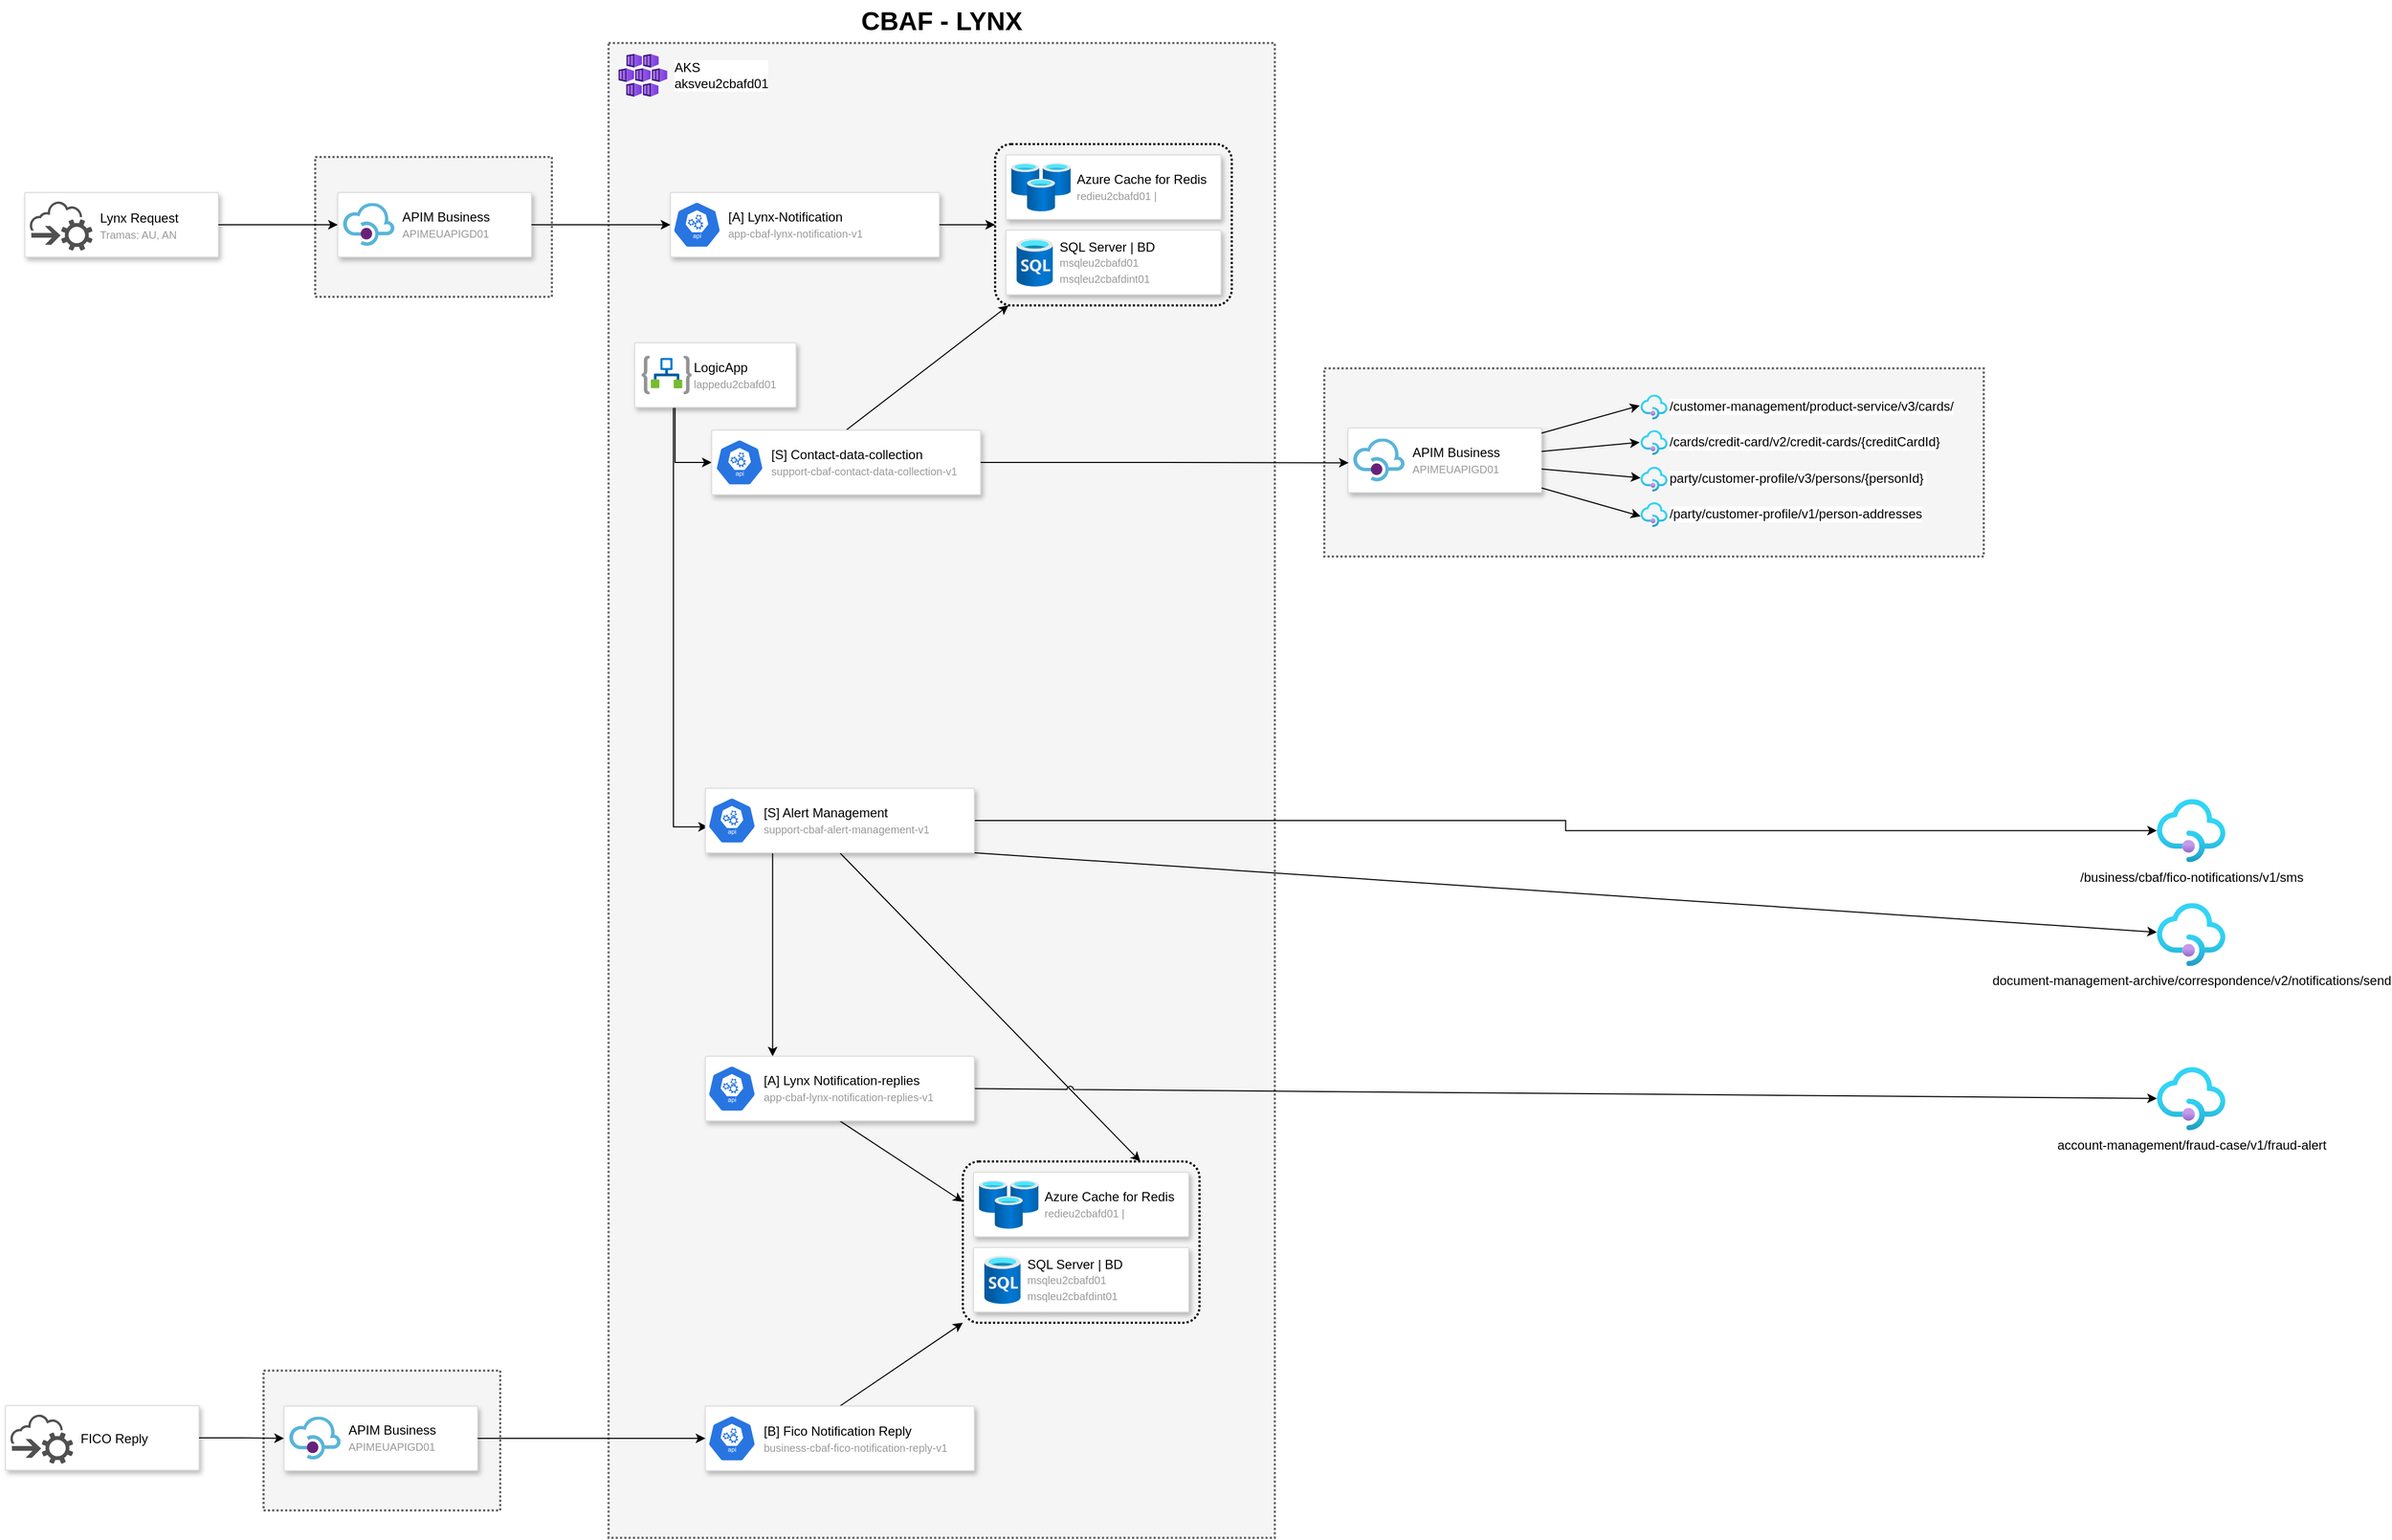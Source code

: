 <mxfile version="14.9.7" type="github">
  <diagram id="WI9T0HZ2pTsCkuznbFz-" name="Page-1">
    <mxGraphModel dx="1380" dy="753" grid="1" gridSize="10" guides="1" tooltips="1" connect="1" arrows="1" fold="1" page="1" pageScale="1" pageWidth="1169" pageHeight="827" math="0" shadow="0">
      <root>
        <mxCell id="0" />
        <mxCell id="1" parent="0" />
        <mxCell id="G3yYhMuejMaAfneqyuiL-28" value="" style="rounded=0;arcSize=10;dashed=1;fillColor=#f5f5f5;dashPattern=1 1;strokeWidth=2;strokeColor=#666666;fontColor=#333333;" vertex="1" parent="1">
          <mxGeometry x="1226" y="342.5" width="613" height="175" as="geometry" />
        </mxCell>
        <mxCell id="HTBWJPI-Xw0OWPGAoJOs-42" value="" style="rounded=0;arcSize=10;dashed=1;fillColor=#f5f5f5;dashPattern=1 1;strokeWidth=2;strokeColor=#666666;fontColor=#333333;" parent="1" vertex="1">
          <mxGeometry x="560.69" y="40" width="619.31" height="1390" as="geometry" />
        </mxCell>
        <mxCell id="VuLLu9dW_jVu6zIDgU6a-3" value="" style="rounded=0;arcSize=10;dashed=1;fillColor=#f5f5f5;dashPattern=1 1;strokeWidth=2;strokeColor=#666666;fontColor=#333333;" parent="1" vertex="1">
          <mxGeometry x="288" y="146" width="220" height="130" as="geometry" />
        </mxCell>
        <mxCell id="HTBWJPI-Xw0OWPGAoJOs-2" style="edgeStyle=orthogonalEdgeStyle;rounded=0;orthogonalLoop=1;jettySize=auto;html=1;entryX=0;entryY=0.5;entryDx=0;entryDy=0;exitX=0.25;exitY=1;exitDx=0;exitDy=0;" parent="1" source="cYQGMGTK55NSJaOS7iGO-19" target="cYQGMGTK55NSJaOS7iGO-5" edge="1">
          <mxGeometry relative="1" as="geometry">
            <mxPoint x="623" y="370.69" as="sourcePoint" />
            <mxPoint x="753.2" y="413.66" as="targetPoint" />
          </mxGeometry>
        </mxCell>
        <mxCell id="HTBWJPI-Xw0OWPGAoJOs-15" style="edgeStyle=orthogonalEdgeStyle;rounded=0;orthogonalLoop=1;jettySize=auto;html=1;entryX=0.005;entryY=0.63;entryDx=0;entryDy=0;entryPerimeter=0;exitX=0.25;exitY=1;exitDx=0;exitDy=0;" parent="1" source="cYQGMGTK55NSJaOS7iGO-19" target="cYQGMGTK55NSJaOS7iGO-9" edge="1">
          <mxGeometry relative="1" as="geometry">
            <Array as="points">
              <mxPoint x="621" y="379" />
              <mxPoint x="621" y="769" />
            </Array>
            <mxPoint x="621" y="370.69" as="sourcePoint" />
            <mxPoint x="721" y="762" as="targetPoint" />
          </mxGeometry>
        </mxCell>
        <mxCell id="HTBWJPI-Xw0OWPGAoJOs-17" style="edgeStyle=orthogonalEdgeStyle;rounded=0;orthogonalLoop=1;jettySize=auto;html=1;exitX=1;exitY=0.5;exitDx=0;exitDy=0;" parent="1" source="cYQGMGTK55NSJaOS7iGO-8" target="HTBWJPI-Xw0OWPGAoJOs-14" edge="1">
          <mxGeometry relative="1" as="geometry">
            <mxPoint x="785.38" y="762" as="sourcePoint" />
          </mxGeometry>
        </mxCell>
        <mxCell id="HTBWJPI-Xw0OWPGAoJOs-18" style="rounded=0;orthogonalLoop=1;jettySize=auto;html=1;exitX=1;exitY=1;exitDx=0;exitDy=0;" parent="1" source="cYQGMGTK55NSJaOS7iGO-8" target="HTBWJPI-Xw0OWPGAoJOs-16" edge="1">
          <mxGeometry relative="1" as="geometry">
            <mxPoint x="785.38" y="768.656" as="sourcePoint" />
          </mxGeometry>
        </mxCell>
        <mxCell id="HTBWJPI-Xw0OWPGAoJOs-19" style="edgeStyle=none;rounded=0;orthogonalLoop=1;jettySize=auto;html=1;exitX=0.25;exitY=1;exitDx=0;exitDy=0;entryX=0.25;entryY=0;entryDx=0;entryDy=0;" parent="1" source="cYQGMGTK55NSJaOS7iGO-8" target="cYQGMGTK55NSJaOS7iGO-13" edge="1">
          <mxGeometry relative="1" as="geometry">
            <mxPoint x="753.19" y="789" as="sourcePoint" />
            <mxPoint x="720" y="987" as="targetPoint" />
          </mxGeometry>
        </mxCell>
        <mxCell id="HTBWJPI-Xw0OWPGAoJOs-29" style="edgeStyle=none;rounded=0;jumpStyle=arc;orthogonalLoop=1;jettySize=auto;html=1;entryX=0.75;entryY=0;entryDx=0;entryDy=0;exitX=0.5;exitY=1;exitDx=0;exitDy=0;" parent="1" source="cYQGMGTK55NSJaOS7iGO-8" target="vDqZT1Ot-bRQGCFCKG4W-2" edge="1">
          <mxGeometry relative="1" as="geometry">
            <mxPoint x="767.401" y="789" as="sourcePoint" />
            <mxPoint x="920.565" y="1080" as="targetPoint" />
          </mxGeometry>
        </mxCell>
        <mxCell id="HTBWJPI-Xw0OWPGAoJOs-33" style="edgeStyle=none;rounded=0;jumpStyle=arc;orthogonalLoop=1;jettySize=auto;html=1;entryX=0;entryY=0.25;entryDx=0;entryDy=0;exitX=0.5;exitY=1;exitDx=0;exitDy=0;" parent="1" source="cYQGMGTK55NSJaOS7iGO-13" target="vDqZT1Ot-bRQGCFCKG4W-2" edge="1">
          <mxGeometry relative="1" as="geometry">
            <mxPoint x="785.194" y="1041" as="sourcePoint" />
            <mxPoint x="890.69" y="1130" as="targetPoint" />
          </mxGeometry>
        </mxCell>
        <mxCell id="HTBWJPI-Xw0OWPGAoJOs-35" style="edgeStyle=none;rounded=0;jumpStyle=arc;orthogonalLoop=1;jettySize=auto;html=1;exitX=1;exitY=0.5;exitDx=0;exitDy=0;" parent="1" source="cYQGMGTK55NSJaOS7iGO-13" target="HTBWJPI-Xw0OWPGAoJOs-34" edge="1">
          <mxGeometry relative="1" as="geometry">
            <mxPoint x="785.38" y="1013.839" as="sourcePoint" />
          </mxGeometry>
        </mxCell>
        <mxCell id="HTBWJPI-Xw0OWPGAoJOs-28" style="edgeStyle=none;rounded=0;jumpStyle=arc;orthogonalLoop=1;jettySize=auto;html=1;exitX=0.5;exitY=0;exitDx=0;exitDy=0;" parent="1" source="cYQGMGTK55NSJaOS7iGO-5" target="HTBWJPI-Xw0OWPGAoJOs-20" edge="1">
          <mxGeometry relative="1" as="geometry">
            <mxPoint x="774.254" y="413.66" as="sourcePoint" />
          </mxGeometry>
        </mxCell>
        <mxCell id="HTBWJPI-Xw0OWPGAoJOs-20" value="" style="rounded=1;arcSize=10;dashed=1;fillColor=none;gradientColor=none;dashPattern=1 1;strokeWidth=2;" parent="1" vertex="1">
          <mxGeometry x="920" y="134" width="220" height="150" as="geometry" />
        </mxCell>
        <mxCell id="HTBWJPI-Xw0OWPGAoJOs-5" value="/customer-management/product-service/v3/cards/" style="aspect=fixed;html=1;points=[];align=left;image;fontSize=12;image=img/lib/azure2/app_services/API_Management_Services.svg;labelPosition=right;verticalLabelPosition=middle;verticalAlign=middle;" parent="1" vertex="1">
          <mxGeometry x="1520" y="366.92" width="25" height="23.07" as="geometry" />
        </mxCell>
        <mxCell id="HTBWJPI-Xw0OWPGAoJOs-6" value="/cards/credit-card/v2/credit-cards/{creditCardId}" style="aspect=fixed;html=1;points=[];align=left;image;fontSize=12;image=img/lib/azure2/app_services/API_Management_Services.svg;labelPosition=right;verticalLabelPosition=middle;verticalAlign=middle;" parent="1" vertex="1">
          <mxGeometry x="1520" y="399.92" width="25" height="23.07" as="geometry" />
        </mxCell>
        <mxCell id="HTBWJPI-Xw0OWPGAoJOs-7" value="party/customer-profile/v3/persons/{​​​​​personId}&amp;nbsp;" style="aspect=fixed;html=1;points=[];align=left;image;fontSize=12;image=img/lib/azure2/app_services/API_Management_Services.svg;labelPosition=right;verticalLabelPosition=middle;verticalAlign=middle;" parent="1" vertex="1">
          <mxGeometry x="1520" y="433.92" width="25" height="23.08" as="geometry" />
        </mxCell>
        <mxCell id="HTBWJPI-Xw0OWPGAoJOs-8" value="/party/customer-profile/v1/person-addresses" style="aspect=fixed;html=1;points=[];align=left;image;fontSize=12;image=img/lib/azure2/app_services/API_Management_Services.svg;labelPosition=right;verticalLabelPosition=middle;verticalAlign=middle;" parent="1" vertex="1">
          <mxGeometry x="1520" y="466.92" width="25" height="23.08" as="geometry" />
        </mxCell>
        <mxCell id="HTBWJPI-Xw0OWPGAoJOs-14" value="/business/cbaf/fico-notifications/v1/sms" style="aspect=fixed;html=1;points=[];align=center;image;fontSize=12;image=img/lib/azure2/app_services/API_Management_Services.svg;" parent="1" vertex="1">
          <mxGeometry x="2000" y="743" width="63.58" height="58.69" as="geometry" />
        </mxCell>
        <mxCell id="HTBWJPI-Xw0OWPGAoJOs-16" value="document-management-archive/correspondence/v2/notifications/send" style="aspect=fixed;html=1;points=[];align=center;image;fontSize=12;image=img/lib/azure2/app_services/API_Management_Services.svg;" parent="1" vertex="1">
          <mxGeometry x="2000" y="839.69" width="63.58" height="58.69" as="geometry" />
        </mxCell>
        <mxCell id="HTBWJPI-Xw0OWPGAoJOs-34" value="account-management/fraud-case/v1/fraud-alert" style="aspect=fixed;html=1;points=[];align=center;image;fontSize=12;image=img/lib/azure2/app_services/API_Management_Services.svg;" parent="1" vertex="1">
          <mxGeometry x="2000" y="992.31" width="63.58" height="58.69" as="geometry" />
        </mxCell>
        <mxCell id="HTBWJPI-Xw0OWPGAoJOs-41" style="edgeStyle=none;rounded=0;jumpStyle=arc;orthogonalLoop=1;jettySize=auto;html=1;entryX=0;entryY=1;entryDx=0;entryDy=0;exitX=0.5;exitY=0;exitDx=0;exitDy=0;" parent="1" source="cYQGMGTK55NSJaOS7iGO-16" target="vDqZT1Ot-bRQGCFCKG4W-2" edge="1">
          <mxGeometry relative="1" as="geometry">
            <mxPoint x="785.38" y="1311.95" as="sourcePoint" />
            <mxPoint x="890.69" y="1230" as="targetPoint" />
          </mxGeometry>
        </mxCell>
        <mxCell id="HTBWJPI-Xw0OWPGAoJOs-43" value="CBAF - LYNX" style="text;strokeColor=none;fillColor=none;html=1;fontSize=24;fontStyle=1;verticalAlign=middle;align=center;rounded=0;" parent="1" vertex="1">
          <mxGeometry x="560.69" width="619.31" height="40" as="geometry" />
        </mxCell>
        <mxCell id="VuLLu9dW_jVu6zIDgU6a-7" value="AKS&lt;br&gt;aksveu2cbafd01" style="aspect=fixed;html=1;points=[];align=left;image;fontSize=12;image=img/lib/azure2/compute/Kubernetes_Services.svg;labelPosition=right;verticalLabelPosition=middle;verticalAlign=middle;spacingLeft=5;" parent="1" vertex="1">
          <mxGeometry x="570" y="50" width="45.33" height="40" as="geometry" />
        </mxCell>
        <mxCell id="cRt9kAtt2LvQNoC4LiPY-4" value="" style="group" parent="1" vertex="1" connectable="0">
          <mxGeometry x="618.19" y="179" width="250" height="60" as="geometry" />
        </mxCell>
        <mxCell id="cRt9kAtt2LvQNoC4LiPY-1" value="" style="strokeColor=#dddddd;fillColor=#ffffff;shadow=1;strokeWidth=1;rounded=1;absoluteArcSize=1;arcSize=2;fontSize=12;fontColor=#9E9E9E;align=center;html=1;container=0;" parent="cRt9kAtt2LvQNoC4LiPY-4" vertex="1">
          <mxGeometry width="250.0" height="60" as="geometry" />
        </mxCell>
        <mxCell id="VuLLu9dW_jVu6zIDgU6a-4" value="&lt;font color=&quot;#000000&quot;&gt;[A] Lynx-Notification&lt;/font&gt;&lt;br&gt;&lt;font style=&quot;font-size: 10px&quot;&gt;app-cbaf-lynx-notification-v1&lt;/font&gt;" style="dashed=0;whitespace=wrap;fillColor=#2875E2;strokeColor=#ffffff;points=[[0.005,0.63,0],[0.1,0.2,0],[0.9,0.2,0],[0.5,0,0],[0.995,0.63,0],[0.72,0.99,0],[0.5,1,0],[0.28,0.99,0]];shape=mxgraph.kubernetes.icon;prIcon=api;html=1;spacingLeft=5;labelPosition=right;verticalLabelPosition=middle;align=left;verticalAlign=middle;fontColor=#999999;" parent="cRt9kAtt2LvQNoC4LiPY-4" vertex="1">
          <mxGeometry x="2.174" y="7.5" width="45" height="45" as="geometry" />
        </mxCell>
        <mxCell id="cYQGMGTK55NSJaOS7iGO-3" style="edgeStyle=orthogonalEdgeStyle;rounded=0;orthogonalLoop=1;jettySize=auto;html=1;entryX=0;entryY=0.5;entryDx=0;entryDy=0;" parent="1" source="cRt9kAtt2LvQNoC4LiPY-1" target="HTBWJPI-Xw0OWPGAoJOs-20" edge="1">
          <mxGeometry relative="1" as="geometry" />
        </mxCell>
        <mxCell id="cYQGMGTK55NSJaOS7iGO-4" value="" style="group" parent="1" vertex="1" connectable="0">
          <mxGeometry x="656.52" y="400" width="250" height="60" as="geometry" />
        </mxCell>
        <mxCell id="cYQGMGTK55NSJaOS7iGO-5" value="" style="strokeColor=#dddddd;fillColor=#ffffff;shadow=1;strokeWidth=1;rounded=1;absoluteArcSize=1;arcSize=2;fontSize=12;fontColor=#9E9E9E;align=center;html=1;container=0;" parent="cYQGMGTK55NSJaOS7iGO-4" vertex="1">
          <mxGeometry width="250" height="60" as="geometry" />
        </mxCell>
        <mxCell id="cYQGMGTK55NSJaOS7iGO-6" value="&lt;font color=&quot;#000000&quot;&gt;[S] Contact-data-collection&lt;/font&gt;&lt;br&gt;&lt;font style=&quot;font-size: 10px&quot;&gt;support-cbaf-contact-data-collection-v1&lt;/font&gt;" style="dashed=0;whitespace=wrap;fillColor=#2875E2;strokeColor=#ffffff;points=[[0.005,0.63,0],[0.1,0.2,0],[0.9,0.2,0],[0.5,0,0],[0.995,0.63,0],[0.72,0.99,0],[0.5,1,0],[0.28,0.99,0]];shape=mxgraph.kubernetes.icon;prIcon=api;html=1;spacingLeft=5;labelPosition=right;verticalLabelPosition=middle;align=left;verticalAlign=middle;fontColor=#999999;" parent="cYQGMGTK55NSJaOS7iGO-4" vertex="1">
          <mxGeometry x="3.484" y="7.5" width="45" height="45" as="geometry" />
        </mxCell>
        <mxCell id="cYQGMGTK55NSJaOS7iGO-7" value="" style="group" parent="1" vertex="1" connectable="0">
          <mxGeometry x="650.69" y="733" width="250" height="60" as="geometry" />
        </mxCell>
        <mxCell id="cYQGMGTK55NSJaOS7iGO-8" value="" style="strokeColor=#dddddd;fillColor=#ffffff;shadow=1;strokeWidth=1;rounded=1;absoluteArcSize=1;arcSize=2;fontSize=12;fontColor=#9E9E9E;align=center;html=1;container=0;" parent="cYQGMGTK55NSJaOS7iGO-7" vertex="1">
          <mxGeometry width="250" height="60" as="geometry" />
        </mxCell>
        <mxCell id="cYQGMGTK55NSJaOS7iGO-9" value="&lt;font color=&quot;#000000&quot;&gt;[S] Alert Management&lt;/font&gt;&lt;br&gt;&lt;font style=&quot;font-size: 10px&quot;&gt;support-cbaf-alert-management-v1&lt;/font&gt;" style="dashed=0;whitespace=wrap;fillColor=#2875E2;strokeColor=#ffffff;points=[[0.005,0.63,0],[0.1,0.2,0],[0.9,0.2,0],[0.5,0,0],[0.995,0.63,0],[0.72,0.99,0],[0.5,1,0],[0.28,0.99,0]];shape=mxgraph.kubernetes.icon;prIcon=api;html=1;spacingLeft=5;labelPosition=right;verticalLabelPosition=middle;align=left;verticalAlign=middle;fontColor=#999999;" parent="cYQGMGTK55NSJaOS7iGO-7" vertex="1">
          <mxGeometry x="2.174" y="7.5" width="45" height="45" as="geometry" />
        </mxCell>
        <mxCell id="cYQGMGTK55NSJaOS7iGO-12" value="" style="group" parent="1" vertex="1" connectable="0">
          <mxGeometry x="650.69" y="982.31" width="250" height="60" as="geometry" />
        </mxCell>
        <mxCell id="cYQGMGTK55NSJaOS7iGO-13" value="" style="strokeColor=#dddddd;fillColor=#ffffff;shadow=1;strokeWidth=1;rounded=1;absoluteArcSize=1;arcSize=2;fontSize=12;fontColor=#9E9E9E;align=center;html=1;container=0;" parent="cYQGMGTK55NSJaOS7iGO-12" vertex="1">
          <mxGeometry width="250" height="60" as="geometry" />
        </mxCell>
        <mxCell id="cYQGMGTK55NSJaOS7iGO-14" value="&lt;font color=&quot;#000000&quot;&gt;[A] Lynx Notification-replies&lt;/font&gt;&lt;br&gt;&lt;font style=&quot;font-size: 10px&quot;&gt;app-cbaf-lynx-notification-replies-v1&lt;/font&gt;" style="dashed=0;whitespace=wrap;fillColor=#2875E2;strokeColor=#ffffff;points=[[0.005,0.63,0],[0.1,0.2,0],[0.9,0.2,0],[0.5,0,0],[0.995,0.63,0],[0.72,0.99,0],[0.5,1,0],[0.28,0.99,0]];shape=mxgraph.kubernetes.icon;prIcon=api;html=1;spacingLeft=5;labelPosition=right;verticalLabelPosition=middle;align=left;verticalAlign=middle;fontColor=#999999;" parent="cYQGMGTK55NSJaOS7iGO-12" vertex="1">
          <mxGeometry x="2.174" y="7.5" width="45" height="45" as="geometry" />
        </mxCell>
        <mxCell id="cYQGMGTK55NSJaOS7iGO-15" value="" style="group" parent="1" vertex="1" connectable="0">
          <mxGeometry x="650.69" y="1307.5" width="250" height="60" as="geometry" />
        </mxCell>
        <mxCell id="cYQGMGTK55NSJaOS7iGO-16" value="" style="strokeColor=#dddddd;fillColor=#ffffff;shadow=1;strokeWidth=1;rounded=1;absoluteArcSize=1;arcSize=2;fontSize=12;fontColor=#9E9E9E;align=center;html=1;container=0;" parent="cYQGMGTK55NSJaOS7iGO-15" vertex="1">
          <mxGeometry width="250" height="60" as="geometry" />
        </mxCell>
        <mxCell id="cYQGMGTK55NSJaOS7iGO-17" value="&lt;font color=&quot;#000000&quot;&gt;[B] Fico Notification Reply&lt;/font&gt;&lt;br&gt;&lt;font style=&quot;font-size: 10px&quot;&gt;business-cbaf-fico-notification-reply-v1&lt;/font&gt;" style="dashed=0;whitespace=wrap;fillColor=#2875E2;strokeColor=#ffffff;points=[[0.005,0.63,0],[0.1,0.2,0],[0.9,0.2,0],[0.5,0,0],[0.995,0.63,0],[0.72,0.99,0],[0.5,1,0],[0.28,0.99,0]];shape=mxgraph.kubernetes.icon;prIcon=api;html=1;spacingLeft=5;labelPosition=right;verticalLabelPosition=middle;align=left;verticalAlign=middle;fontColor=#999999;" parent="cYQGMGTK55NSJaOS7iGO-15" vertex="1">
          <mxGeometry x="2.174" y="7.5" width="45" height="45" as="geometry" />
        </mxCell>
        <mxCell id="cYQGMGTK55NSJaOS7iGO-22" value="" style="group" parent="1" vertex="1" connectable="0">
          <mxGeometry x="585" y="318.69" width="150" height="60" as="geometry" />
        </mxCell>
        <mxCell id="cYQGMGTK55NSJaOS7iGO-19" value="" style="strokeColor=#dddddd;fillColor=#ffffff;shadow=1;strokeWidth=1;rounded=1;absoluteArcSize=1;arcSize=2;fontSize=12;fontColor=#9E9E9E;align=center;html=1;container=0;" parent="cYQGMGTK55NSJaOS7iGO-22" vertex="1">
          <mxGeometry width="150" height="60" as="geometry" />
        </mxCell>
        <mxCell id="cYQGMGTK55NSJaOS7iGO-21" value="LogicApp&lt;br&gt;&lt;font color=&quot;#999999&quot;&gt;&lt;span style=&quot;font-size: 10px&quot;&gt;lappedu2cbafd01&lt;/span&gt;&lt;/font&gt;" style="aspect=fixed;html=1;points=[];align=left;image;fontSize=12;image=img/lib/azure2/integration/Logic_Apps.svg;labelPosition=right;verticalLabelPosition=middle;verticalAlign=middle;" parent="cYQGMGTK55NSJaOS7iGO-22" vertex="1">
          <mxGeometry x="6.52" y="12" width="46.38" height="36" as="geometry" />
        </mxCell>
        <mxCell id="cYQGMGTK55NSJaOS7iGO-28" value="" style="group" parent="1" vertex="1" connectable="0">
          <mxGeometry x="930" y="144" width="200" height="60" as="geometry" />
        </mxCell>
        <mxCell id="cYQGMGTK55NSJaOS7iGO-24" value="" style="strokeColor=#dddddd;fillColor=#ffffff;shadow=1;strokeWidth=1;rounded=1;absoluteArcSize=1;arcSize=2;fontSize=12;fontColor=#9E9E9E;align=center;html=1;container=0;" parent="cYQGMGTK55NSJaOS7iGO-28" vertex="1">
          <mxGeometry width="200" height="60" as="geometry" />
        </mxCell>
        <mxCell id="cYQGMGTK55NSJaOS7iGO-27" value="Azure Cache for Redis&lt;br&gt;&lt;font style=&quot;font-size: 10px&quot; color=&quot;#999999&quot;&gt;r&lt;font style=&quot;font-size: 10px&quot;&gt;edieu2cbafd01 |&lt;/font&gt;&amp;nbsp;&lt;/font&gt;" style="aspect=fixed;html=1;points=[];align=left;image;fontSize=12;image=img/lib/azure2/databases/Cache_Redis.svg;labelPosition=right;verticalLabelPosition=middle;verticalAlign=middle;spacingLeft=4;" parent="cYQGMGTK55NSJaOS7iGO-28" vertex="1">
          <mxGeometry x="5" y="7.5" width="55.39" height="45" as="geometry" />
        </mxCell>
        <mxCell id="vDqZT1Ot-bRQGCFCKG4W-1" value="" style="group" parent="1" vertex="1" connectable="0">
          <mxGeometry x="930" y="214" width="200" height="60" as="geometry" />
        </mxCell>
        <mxCell id="cYQGMGTK55NSJaOS7iGO-31" value="" style="strokeColor=#dddddd;fillColor=#ffffff;shadow=1;strokeWidth=1;rounded=1;absoluteArcSize=1;arcSize=2;fontSize=12;fontColor=#9E9E9E;align=center;html=1;container=0;" parent="vDqZT1Ot-bRQGCFCKG4W-1" vertex="1">
          <mxGeometry width="200" height="60" as="geometry" />
        </mxCell>
        <mxCell id="cYQGMGTK55NSJaOS7iGO-29" value="SQL Server | BD&lt;br style=&quot;font-size: 12px&quot;&gt;&lt;font style=&quot;font-size: 10px&quot; color=&quot;#999999&quot;&gt;msqleu2cbafd01 &lt;br&gt;msqleu2cbafdint01&lt;/font&gt;" style="aspect=fixed;html=1;points=[];align=left;image;fontSize=12;image=img/lib/azure2/databases/SQL_Database.svg;labelPosition=right;verticalLabelPosition=middle;verticalAlign=middle;spacingLeft=4;" parent="vDqZT1Ot-bRQGCFCKG4W-1" vertex="1">
          <mxGeometry x="10" y="7.5" width="33.75" height="45" as="geometry" />
        </mxCell>
        <mxCell id="vDqZT1Ot-bRQGCFCKG4W-2" value="" style="rounded=1;arcSize=10;dashed=1;fillColor=none;gradientColor=none;dashPattern=1 1;strokeWidth=2;" parent="1" vertex="1">
          <mxGeometry x="890" y="1080" width="220" height="150" as="geometry" />
        </mxCell>
        <mxCell id="vDqZT1Ot-bRQGCFCKG4W-3" value="" style="group" parent="1" vertex="1" connectable="0">
          <mxGeometry x="900" y="1090" width="200" height="60" as="geometry" />
        </mxCell>
        <mxCell id="vDqZT1Ot-bRQGCFCKG4W-4" value="" style="strokeColor=#dddddd;fillColor=#ffffff;shadow=1;strokeWidth=1;rounded=1;absoluteArcSize=1;arcSize=2;fontSize=12;fontColor=#9E9E9E;align=center;html=1;container=0;" parent="vDqZT1Ot-bRQGCFCKG4W-3" vertex="1">
          <mxGeometry width="200" height="60" as="geometry" />
        </mxCell>
        <mxCell id="vDqZT1Ot-bRQGCFCKG4W-5" value="Azure Cache for Redis&lt;br&gt;&lt;font style=&quot;font-size: 10px&quot; color=&quot;#999999&quot;&gt;r&lt;font style=&quot;font-size: 10px&quot;&gt;edieu2cbafd01 |&lt;/font&gt;&amp;nbsp;&lt;/font&gt;" style="aspect=fixed;html=1;points=[];align=left;image;fontSize=12;image=img/lib/azure2/databases/Cache_Redis.svg;labelPosition=right;verticalLabelPosition=middle;verticalAlign=middle;spacingLeft=4;" parent="vDqZT1Ot-bRQGCFCKG4W-3" vertex="1">
          <mxGeometry x="5" y="7.5" width="55.39" height="45" as="geometry" />
        </mxCell>
        <mxCell id="vDqZT1Ot-bRQGCFCKG4W-6" value="" style="group" parent="1" vertex="1" connectable="0">
          <mxGeometry x="900" y="1160" width="200" height="60" as="geometry" />
        </mxCell>
        <mxCell id="vDqZT1Ot-bRQGCFCKG4W-7" value="" style="strokeColor=#dddddd;fillColor=#ffffff;shadow=1;strokeWidth=1;rounded=1;absoluteArcSize=1;arcSize=2;fontSize=12;fontColor=#9E9E9E;align=center;html=1;container=0;" parent="vDqZT1Ot-bRQGCFCKG4W-6" vertex="1">
          <mxGeometry width="200" height="60" as="geometry" />
        </mxCell>
        <mxCell id="vDqZT1Ot-bRQGCFCKG4W-8" value="SQL Server | BD&lt;br style=&quot;font-size: 12px&quot;&gt;&lt;font style=&quot;font-size: 10px&quot; color=&quot;#999999&quot;&gt;msqleu2cbafd01 &lt;br&gt;msqleu2cbafdint01&lt;/font&gt;" style="aspect=fixed;html=1;points=[];align=left;image;fontSize=12;image=img/lib/azure2/databases/SQL_Database.svg;labelPosition=right;verticalLabelPosition=middle;verticalAlign=middle;spacingLeft=4;" parent="vDqZT1Ot-bRQGCFCKG4W-6" vertex="1">
          <mxGeometry x="10" y="7.5" width="33.75" height="45" as="geometry" />
        </mxCell>
        <mxCell id="G3yYhMuejMaAfneqyuiL-6" value="" style="group" vertex="1" connectable="0" parent="1">
          <mxGeometry x="309" y="179" width="180" height="60" as="geometry" />
        </mxCell>
        <mxCell id="G3yYhMuejMaAfneqyuiL-2" value="" style="strokeColor=#dddddd;fillColor=#ffffff;shadow=1;strokeWidth=1;rounded=1;absoluteArcSize=1;arcSize=2;fontSize=12;fontColor=#9E9E9E;align=center;html=1;container=0;" vertex="1" parent="G3yYhMuejMaAfneqyuiL-6">
          <mxGeometry width="180" height="60" as="geometry" />
        </mxCell>
        <mxCell id="G3yYhMuejMaAfneqyuiL-4" value="APIM Business&lt;br&gt;&lt;font style=&quot;font-size: 10px&quot; color=&quot;#999999&quot;&gt;APIMEUAPIGD01&lt;/font&gt;" style="aspect=fixed;html=1;points=[];align=left;image;fontSize=12;image=img/lib/mscae/API_Management.svg;labelPosition=right;verticalLabelPosition=middle;verticalAlign=middle;spacingLeft=5;" vertex="1" parent="G3yYhMuejMaAfneqyuiL-6">
          <mxGeometry x="5" y="9.69" width="47.62" height="40" as="geometry" />
        </mxCell>
        <mxCell id="G3yYhMuejMaAfneqyuiL-9" value="" style="rounded=0;arcSize=10;dashed=1;fillColor=#f5f5f5;dashPattern=1 1;strokeWidth=2;strokeColor=#666666;fontColor=#333333;" vertex="1" parent="1">
          <mxGeometry x="240" y="1274.5" width="220" height="130" as="geometry" />
        </mxCell>
        <mxCell id="G3yYhMuejMaAfneqyuiL-10" value="" style="group" vertex="1" connectable="0" parent="1">
          <mxGeometry x="259" y="1307.5" width="180" height="60" as="geometry" />
        </mxCell>
        <mxCell id="G3yYhMuejMaAfneqyuiL-11" value="" style="strokeColor=#dddddd;fillColor=#ffffff;shadow=1;strokeWidth=1;rounded=1;absoluteArcSize=1;arcSize=2;fontSize=12;fontColor=#9E9E9E;align=center;html=1;container=0;" vertex="1" parent="G3yYhMuejMaAfneqyuiL-10">
          <mxGeometry width="180" height="60" as="geometry" />
        </mxCell>
        <mxCell id="G3yYhMuejMaAfneqyuiL-12" value="APIM Business&lt;br&gt;&lt;font style=&quot;font-size: 10px&quot; color=&quot;#999999&quot;&gt;APIMEUAPIGD01&lt;/font&gt;" style="aspect=fixed;html=1;points=[];align=left;image;fontSize=12;image=img/lib/mscae/API_Management.svg;labelPosition=right;verticalLabelPosition=middle;verticalAlign=middle;spacingLeft=5;" vertex="1" parent="G3yYhMuejMaAfneqyuiL-10">
          <mxGeometry x="5" y="9.69" width="47.62" height="40" as="geometry" />
        </mxCell>
        <mxCell id="G3yYhMuejMaAfneqyuiL-16" value="" style="group" vertex="1" connectable="0" parent="1">
          <mxGeometry x="18" y="179" width="180" height="60" as="geometry" />
        </mxCell>
        <mxCell id="G3yYhMuejMaAfneqyuiL-14" value="" style="strokeColor=#dddddd;fillColor=#ffffff;shadow=1;strokeWidth=1;rounded=1;absoluteArcSize=1;arcSize=2;fontSize=12;fontColor=#9E9E9E;align=center;html=1;container=0;" vertex="1" parent="G3yYhMuejMaAfneqyuiL-16">
          <mxGeometry width="180" height="60" as="geometry" />
        </mxCell>
        <mxCell id="VuLLu9dW_jVu6zIDgU6a-1" value="Lynx Request&lt;br&gt;&lt;font style=&quot;font-size: 10px&quot; color=&quot;#999999&quot;&gt;Tramas: AU, AN&lt;/font&gt;" style="pointerEvents=1;shadow=0;dashed=0;html=1;strokeColor=none;fillColor=#505050;labelPosition=right;verticalLabelPosition=middle;outlineConnect=0;verticalAlign=middle;align=left;shape=mxgraph.office.clouds.cloud_service_request;spacingLeft=5;" parent="G3yYhMuejMaAfneqyuiL-16" vertex="1">
          <mxGeometry x="4.31" y="8" width="58.65" height="46" as="geometry" />
        </mxCell>
        <mxCell id="G3yYhMuejMaAfneqyuiL-20" style="edgeStyle=orthogonalEdgeStyle;rounded=0;orthogonalLoop=1;jettySize=auto;html=1;entryX=0;entryY=0.5;entryDx=0;entryDy=0;" edge="1" parent="1" source="G3yYhMuejMaAfneqyuiL-14" target="G3yYhMuejMaAfneqyuiL-2">
          <mxGeometry relative="1" as="geometry" />
        </mxCell>
        <mxCell id="G3yYhMuejMaAfneqyuiL-21" style="edgeStyle=orthogonalEdgeStyle;rounded=0;orthogonalLoop=1;jettySize=auto;html=1;entryX=0;entryY=0.5;entryDx=0;entryDy=0;" edge="1" parent="1" source="G3yYhMuejMaAfneqyuiL-2" target="cRt9kAtt2LvQNoC4LiPY-1">
          <mxGeometry relative="1" as="geometry" />
        </mxCell>
        <mxCell id="G3yYhMuejMaAfneqyuiL-22" value="" style="group" vertex="1" connectable="0" parent="1">
          <mxGeometry y="1307" width="180" height="60" as="geometry" />
        </mxCell>
        <mxCell id="G3yYhMuejMaAfneqyuiL-23" value="" style="strokeColor=#dddddd;fillColor=#ffffff;shadow=1;strokeWidth=1;rounded=1;absoluteArcSize=1;arcSize=2;fontSize=12;fontColor=#9E9E9E;align=center;html=1;container=0;" vertex="1" parent="G3yYhMuejMaAfneqyuiL-22">
          <mxGeometry width="180" height="60" as="geometry" />
        </mxCell>
        <mxCell id="G3yYhMuejMaAfneqyuiL-24" value="FICO Reply" style="pointerEvents=1;shadow=0;dashed=0;html=1;strokeColor=none;fillColor=#505050;labelPosition=right;verticalLabelPosition=middle;outlineConnect=0;verticalAlign=middle;align=left;shape=mxgraph.office.clouds.cloud_service_request;spacingLeft=5;" vertex="1" parent="G3yYhMuejMaAfneqyuiL-22">
          <mxGeometry x="4.31" y="8" width="58.65" height="46" as="geometry" />
        </mxCell>
        <mxCell id="G3yYhMuejMaAfneqyuiL-26" style="edgeStyle=orthogonalEdgeStyle;rounded=0;orthogonalLoop=1;jettySize=auto;html=1;entryX=0;entryY=0.5;entryDx=0;entryDy=0;" edge="1" parent="1" source="G3yYhMuejMaAfneqyuiL-23" target="G3yYhMuejMaAfneqyuiL-11">
          <mxGeometry relative="1" as="geometry" />
        </mxCell>
        <mxCell id="G3yYhMuejMaAfneqyuiL-27" style="edgeStyle=orthogonalEdgeStyle;rounded=0;orthogonalLoop=1;jettySize=auto;html=1;entryX=0;entryY=0.5;entryDx=0;entryDy=0;" edge="1" parent="1" source="G3yYhMuejMaAfneqyuiL-11" target="cYQGMGTK55NSJaOS7iGO-16">
          <mxGeometry relative="1" as="geometry" />
        </mxCell>
        <mxCell id="G3yYhMuejMaAfneqyuiL-29" value="" style="group" vertex="1" connectable="0" parent="1">
          <mxGeometry x="1248" y="398" width="180" height="60" as="geometry" />
        </mxCell>
        <mxCell id="G3yYhMuejMaAfneqyuiL-30" value="" style="strokeColor=#dddddd;fillColor=#ffffff;shadow=1;strokeWidth=1;rounded=1;absoluteArcSize=1;arcSize=2;fontSize=12;fontColor=#9E9E9E;align=center;html=1;container=0;" vertex="1" parent="G3yYhMuejMaAfneqyuiL-29">
          <mxGeometry width="180" height="60" as="geometry" />
        </mxCell>
        <mxCell id="G3yYhMuejMaAfneqyuiL-31" value="APIM Business&lt;br&gt;&lt;font style=&quot;font-size: 10px&quot; color=&quot;#999999&quot;&gt;APIMEUAPIGD01&lt;/font&gt;" style="aspect=fixed;html=1;points=[];align=left;image;fontSize=12;image=img/lib/mscae/API_Management.svg;labelPosition=right;verticalLabelPosition=middle;verticalAlign=middle;spacingLeft=5;" vertex="1" parent="G3yYhMuejMaAfneqyuiL-29">
          <mxGeometry x="5" y="9.69" width="47.62" height="40" as="geometry" />
        </mxCell>
        <mxCell id="G3yYhMuejMaAfneqyuiL-32" style="edgeStyle=orthogonalEdgeStyle;rounded=0;orthogonalLoop=1;jettySize=auto;html=1;entryX=-0.091;entryY=0.566;entryDx=0;entryDy=0;entryPerimeter=0;" edge="1" parent="1" source="cYQGMGTK55NSJaOS7iGO-5" target="G3yYhMuejMaAfneqyuiL-31">
          <mxGeometry relative="1" as="geometry" />
        </mxCell>
        <mxCell id="G3yYhMuejMaAfneqyuiL-33" style="rounded=0;orthogonalLoop=1;jettySize=auto;html=1;entryX=-0.033;entryY=0.444;entryDx=0;entryDy=0;entryPerimeter=0;" edge="1" parent="1" source="G3yYhMuejMaAfneqyuiL-30" target="HTBWJPI-Xw0OWPGAoJOs-5">
          <mxGeometry relative="1" as="geometry" />
        </mxCell>
        <mxCell id="G3yYhMuejMaAfneqyuiL-34" style="rounded=0;orthogonalLoop=1;jettySize=auto;html=1;entryX=-0.033;entryY=0.495;entryDx=0;entryDy=0;entryPerimeter=0;" edge="1" parent="1" source="G3yYhMuejMaAfneqyuiL-30" target="HTBWJPI-Xw0OWPGAoJOs-6">
          <mxGeometry relative="1" as="geometry" />
        </mxCell>
        <mxCell id="G3yYhMuejMaAfneqyuiL-35" style="rounded=0;orthogonalLoop=1;jettySize=auto;html=1;" edge="1" parent="1" source="G3yYhMuejMaAfneqyuiL-30" target="HTBWJPI-Xw0OWPGAoJOs-7">
          <mxGeometry relative="1" as="geometry" />
        </mxCell>
        <mxCell id="G3yYhMuejMaAfneqyuiL-36" style="rounded=0;orthogonalLoop=1;jettySize=auto;html=1;entryX=0;entryY=0.567;entryDx=0;entryDy=0;entryPerimeter=0;" edge="1" parent="1" source="G3yYhMuejMaAfneqyuiL-30" target="HTBWJPI-Xw0OWPGAoJOs-8">
          <mxGeometry relative="1" as="geometry" />
        </mxCell>
      </root>
    </mxGraphModel>
  </diagram>
</mxfile>
